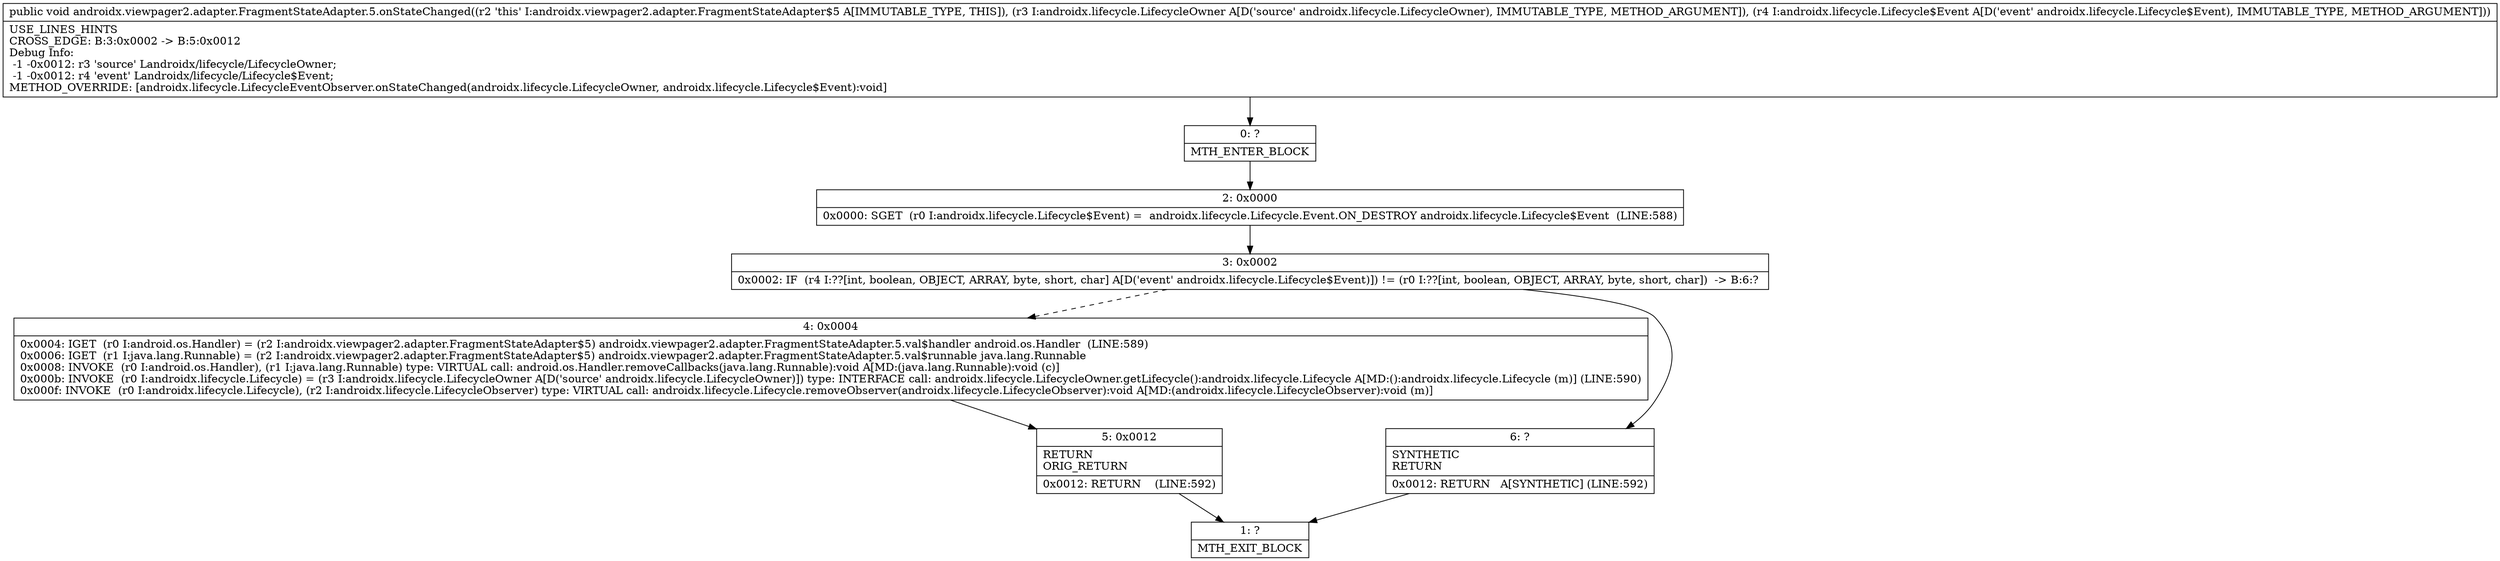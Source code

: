 digraph "CFG forandroidx.viewpager2.adapter.FragmentStateAdapter.5.onStateChanged(Landroidx\/lifecycle\/LifecycleOwner;Landroidx\/lifecycle\/Lifecycle$Event;)V" {
Node_0 [shape=record,label="{0\:\ ?|MTH_ENTER_BLOCK\l}"];
Node_2 [shape=record,label="{2\:\ 0x0000|0x0000: SGET  (r0 I:androidx.lifecycle.Lifecycle$Event) =  androidx.lifecycle.Lifecycle.Event.ON_DESTROY androidx.lifecycle.Lifecycle$Event  (LINE:588)\l}"];
Node_3 [shape=record,label="{3\:\ 0x0002|0x0002: IF  (r4 I:??[int, boolean, OBJECT, ARRAY, byte, short, char] A[D('event' androidx.lifecycle.Lifecycle$Event)]) != (r0 I:??[int, boolean, OBJECT, ARRAY, byte, short, char])  \-\> B:6:? \l}"];
Node_4 [shape=record,label="{4\:\ 0x0004|0x0004: IGET  (r0 I:android.os.Handler) = (r2 I:androidx.viewpager2.adapter.FragmentStateAdapter$5) androidx.viewpager2.adapter.FragmentStateAdapter.5.val$handler android.os.Handler  (LINE:589)\l0x0006: IGET  (r1 I:java.lang.Runnable) = (r2 I:androidx.viewpager2.adapter.FragmentStateAdapter$5) androidx.viewpager2.adapter.FragmentStateAdapter.5.val$runnable java.lang.Runnable \l0x0008: INVOKE  (r0 I:android.os.Handler), (r1 I:java.lang.Runnable) type: VIRTUAL call: android.os.Handler.removeCallbacks(java.lang.Runnable):void A[MD:(java.lang.Runnable):void (c)]\l0x000b: INVOKE  (r0 I:androidx.lifecycle.Lifecycle) = (r3 I:androidx.lifecycle.LifecycleOwner A[D('source' androidx.lifecycle.LifecycleOwner)]) type: INTERFACE call: androidx.lifecycle.LifecycleOwner.getLifecycle():androidx.lifecycle.Lifecycle A[MD:():androidx.lifecycle.Lifecycle (m)] (LINE:590)\l0x000f: INVOKE  (r0 I:androidx.lifecycle.Lifecycle), (r2 I:androidx.lifecycle.LifecycleObserver) type: VIRTUAL call: androidx.lifecycle.Lifecycle.removeObserver(androidx.lifecycle.LifecycleObserver):void A[MD:(androidx.lifecycle.LifecycleObserver):void (m)]\l}"];
Node_5 [shape=record,label="{5\:\ 0x0012|RETURN\lORIG_RETURN\l|0x0012: RETURN    (LINE:592)\l}"];
Node_1 [shape=record,label="{1\:\ ?|MTH_EXIT_BLOCK\l}"];
Node_6 [shape=record,label="{6\:\ ?|SYNTHETIC\lRETURN\l|0x0012: RETURN   A[SYNTHETIC] (LINE:592)\l}"];
MethodNode[shape=record,label="{public void androidx.viewpager2.adapter.FragmentStateAdapter.5.onStateChanged((r2 'this' I:androidx.viewpager2.adapter.FragmentStateAdapter$5 A[IMMUTABLE_TYPE, THIS]), (r3 I:androidx.lifecycle.LifecycleOwner A[D('source' androidx.lifecycle.LifecycleOwner), IMMUTABLE_TYPE, METHOD_ARGUMENT]), (r4 I:androidx.lifecycle.Lifecycle$Event A[D('event' androidx.lifecycle.Lifecycle$Event), IMMUTABLE_TYPE, METHOD_ARGUMENT]))  | USE_LINES_HINTS\lCROSS_EDGE: B:3:0x0002 \-\> B:5:0x0012\lDebug Info:\l  \-1 \-0x0012: r3 'source' Landroidx\/lifecycle\/LifecycleOwner;\l  \-1 \-0x0012: r4 'event' Landroidx\/lifecycle\/Lifecycle$Event;\lMETHOD_OVERRIDE: [androidx.lifecycle.LifecycleEventObserver.onStateChanged(androidx.lifecycle.LifecycleOwner, androidx.lifecycle.Lifecycle$Event):void]\l}"];
MethodNode -> Node_0;Node_0 -> Node_2;
Node_2 -> Node_3;
Node_3 -> Node_4[style=dashed];
Node_3 -> Node_6;
Node_4 -> Node_5;
Node_5 -> Node_1;
Node_6 -> Node_1;
}

